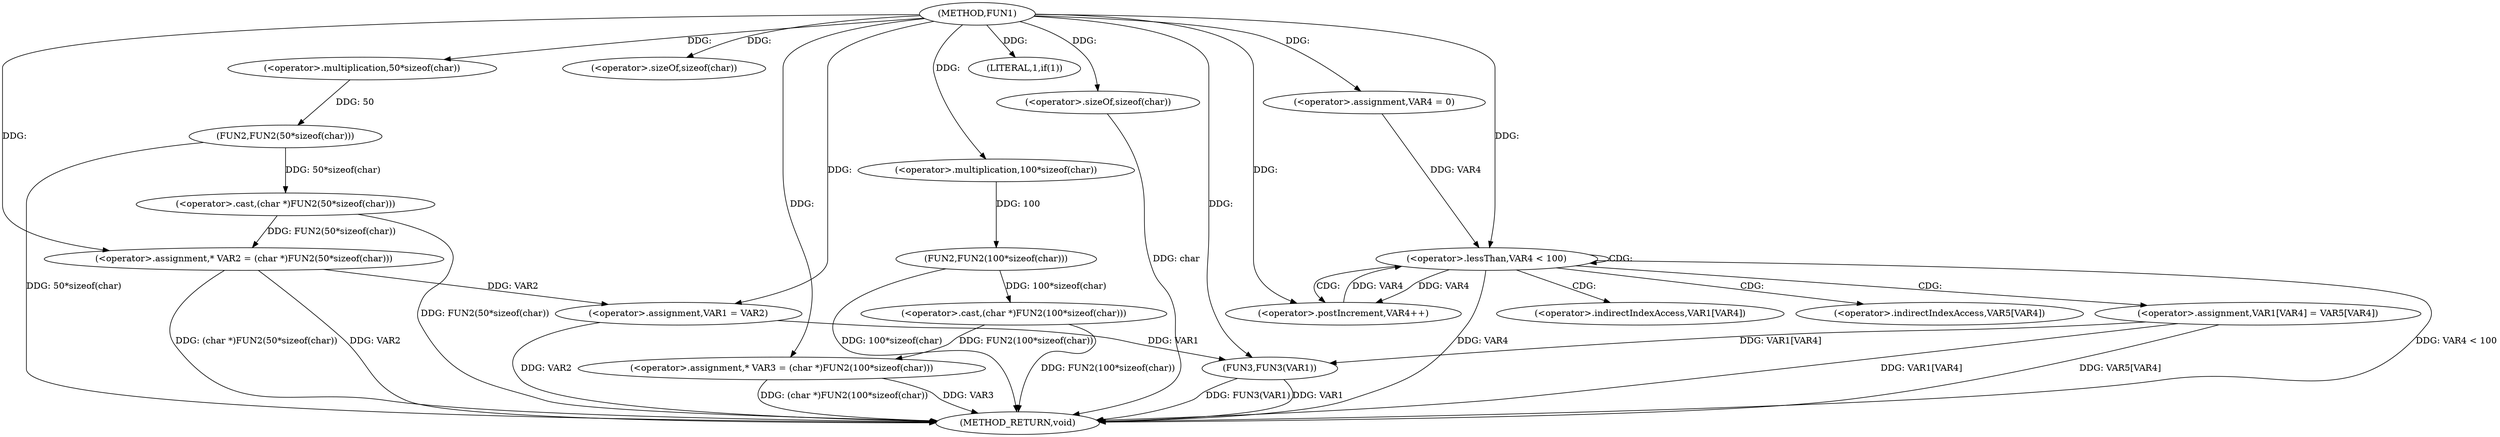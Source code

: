 digraph FUN1 {  
"1000100" [label = "(METHOD,FUN1)" ]
"1000151" [label = "(METHOD_RETURN,void)" ]
"1000104" [label = "(<operator>.assignment,* VAR2 = (char *)FUN2(50*sizeof(char)))" ]
"1000106" [label = "(<operator>.cast,(char *)FUN2(50*sizeof(char)))" ]
"1000108" [label = "(FUN2,FUN2(50*sizeof(char)))" ]
"1000109" [label = "(<operator>.multiplication,50*sizeof(char))" ]
"1000111" [label = "(<operator>.sizeOf,sizeof(char))" ]
"1000114" [label = "(<operator>.assignment,* VAR3 = (char *)FUN2(100*sizeof(char)))" ]
"1000116" [label = "(<operator>.cast,(char *)FUN2(100*sizeof(char)))" ]
"1000118" [label = "(FUN2,FUN2(100*sizeof(char)))" ]
"1000119" [label = "(<operator>.multiplication,100*sizeof(char))" ]
"1000121" [label = "(<operator>.sizeOf,sizeof(char))" ]
"1000124" [label = "(LITERAL,1,if(1))" ]
"1000126" [label = "(<operator>.assignment,VAR1 = VAR2)" ]
"1000133" [label = "(<operator>.assignment,VAR4 = 0)" ]
"1000136" [label = "(<operator>.lessThan,VAR4 < 100)" ]
"1000139" [label = "(<operator>.postIncrement,VAR4++)" ]
"1000142" [label = "(<operator>.assignment,VAR1[VAR4] = VAR5[VAR4])" ]
"1000149" [label = "(FUN3,FUN3(VAR1))" ]
"1000143" [label = "(<operator>.indirectIndexAccess,VAR1[VAR4])" ]
"1000146" [label = "(<operator>.indirectIndexAccess,VAR5[VAR4])" ]
  "1000106" -> "1000151"  [ label = "DDG: FUN2(50*sizeof(char))"] 
  "1000104" -> "1000151"  [ label = "DDG: VAR2"] 
  "1000149" -> "1000151"  [ label = "DDG: FUN3(VAR1)"] 
  "1000116" -> "1000151"  [ label = "DDG: FUN2(100*sizeof(char))"] 
  "1000149" -> "1000151"  [ label = "DDG: VAR1"] 
  "1000126" -> "1000151"  [ label = "DDG: VAR2"] 
  "1000118" -> "1000151"  [ label = "DDG: 100*sizeof(char)"] 
  "1000142" -> "1000151"  [ label = "DDG: VAR5[VAR4]"] 
  "1000114" -> "1000151"  [ label = "DDG: (char *)FUN2(100*sizeof(char))"] 
  "1000114" -> "1000151"  [ label = "DDG: VAR3"] 
  "1000142" -> "1000151"  [ label = "DDG: VAR1[VAR4]"] 
  "1000136" -> "1000151"  [ label = "DDG: VAR4 < 100"] 
  "1000121" -> "1000151"  [ label = "DDG: char"] 
  "1000136" -> "1000151"  [ label = "DDG: VAR4"] 
  "1000104" -> "1000151"  [ label = "DDG: (char *)FUN2(50*sizeof(char))"] 
  "1000108" -> "1000151"  [ label = "DDG: 50*sizeof(char)"] 
  "1000106" -> "1000104"  [ label = "DDG: FUN2(50*sizeof(char))"] 
  "1000100" -> "1000104"  [ label = "DDG: "] 
  "1000108" -> "1000106"  [ label = "DDG: 50*sizeof(char)"] 
  "1000109" -> "1000108"  [ label = "DDG: 50"] 
  "1000100" -> "1000109"  [ label = "DDG: "] 
  "1000100" -> "1000111"  [ label = "DDG: "] 
  "1000116" -> "1000114"  [ label = "DDG: FUN2(100*sizeof(char))"] 
  "1000100" -> "1000114"  [ label = "DDG: "] 
  "1000118" -> "1000116"  [ label = "DDG: 100*sizeof(char)"] 
  "1000119" -> "1000118"  [ label = "DDG: 100"] 
  "1000100" -> "1000119"  [ label = "DDG: "] 
  "1000100" -> "1000121"  [ label = "DDG: "] 
  "1000100" -> "1000124"  [ label = "DDG: "] 
  "1000104" -> "1000126"  [ label = "DDG: VAR2"] 
  "1000100" -> "1000126"  [ label = "DDG: "] 
  "1000100" -> "1000133"  [ label = "DDG: "] 
  "1000139" -> "1000136"  [ label = "DDG: VAR4"] 
  "1000133" -> "1000136"  [ label = "DDG: VAR4"] 
  "1000100" -> "1000136"  [ label = "DDG: "] 
  "1000136" -> "1000139"  [ label = "DDG: VAR4"] 
  "1000100" -> "1000139"  [ label = "DDG: "] 
  "1000126" -> "1000149"  [ label = "DDG: VAR1"] 
  "1000142" -> "1000149"  [ label = "DDG: VAR1[VAR4]"] 
  "1000100" -> "1000149"  [ label = "DDG: "] 
  "1000136" -> "1000142"  [ label = "CDG: "] 
  "1000136" -> "1000139"  [ label = "CDG: "] 
  "1000136" -> "1000146"  [ label = "CDG: "] 
  "1000136" -> "1000143"  [ label = "CDG: "] 
  "1000136" -> "1000136"  [ label = "CDG: "] 
}
